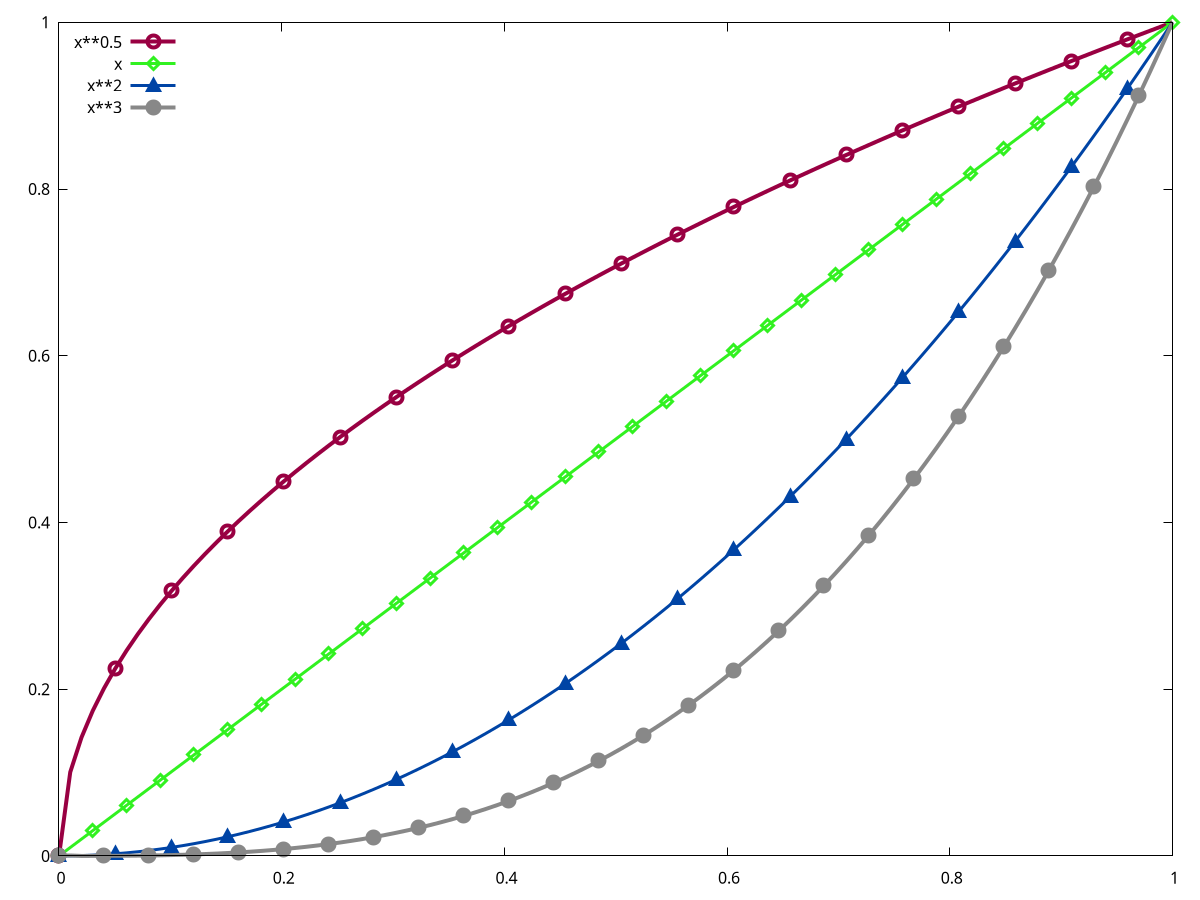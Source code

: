 set term postscript landscape color solid  
set out 'file.ps'
set key top left
set style function linespoints
set style line 1 lw 4 lc rgb '#990042' ps 2 pt 6 pi 5
set style line 2 lw 3 lc rgb '#31f120' ps 2 pt 12 pi 3
set style line 3 lw 3 lc rgb '#0044a5' ps 2 pt 9 pi 5
set style line 4 lw 4 lc rgb '#888888' ps 2 pt 7 pi 4
plot [0:1] x**0.5 ls 1, x ls 2, x**2 ls 3, x**3 ls 4
